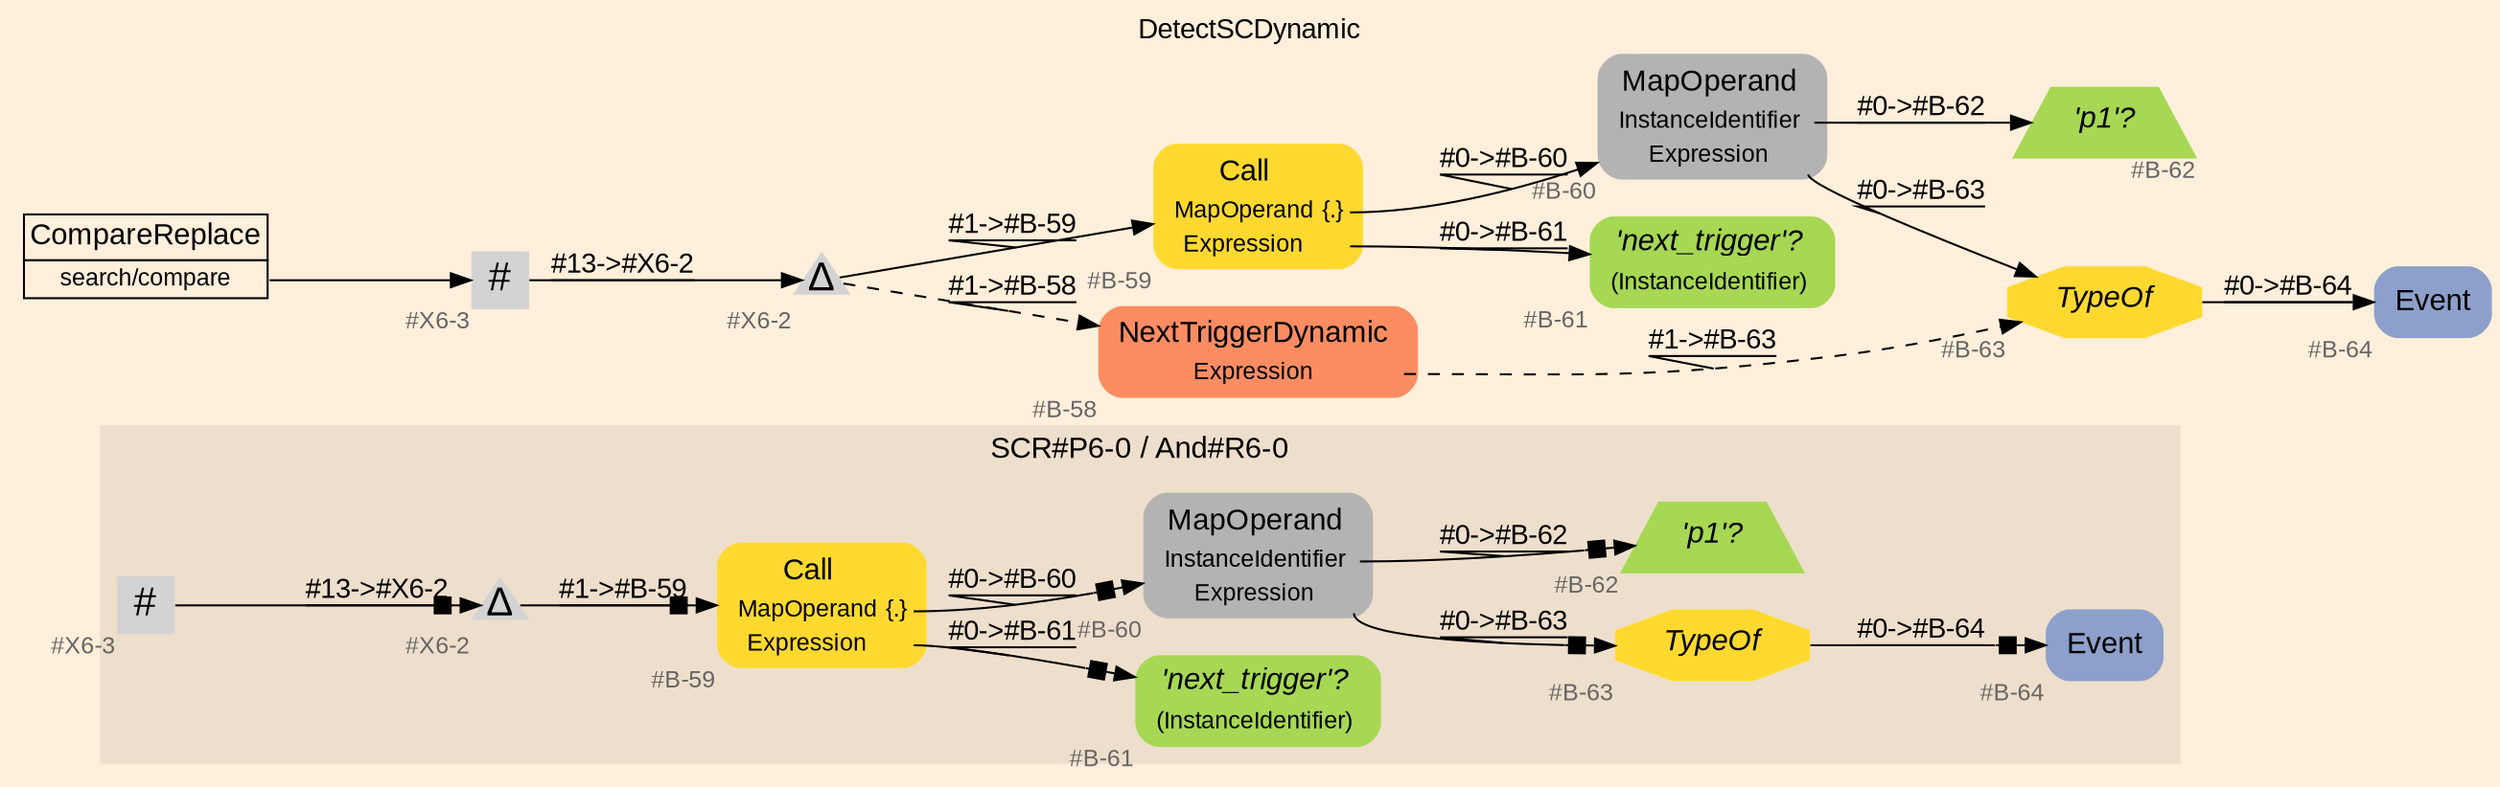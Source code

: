 digraph "DetectSCDynamic" {
label = "DetectSCDynamic"
labelloc = t
graph [
    rankdir = "LR"
    ranksep = 0.3
    bgcolor = antiquewhite1
    color = black
    fontcolor = black
    fontname = "Arial"
];
node [
    fontname = "Arial"
];
edge [
    fontname = "Arial"
];

// -------------------- figure And#R6-0 --------------------
// -------- region And#R6-0 ----------
subgraph "clusterAnd#R6-0" {
    label = "SCR#P6-0 / And#R6-0"
    style = "filled"
    color = antiquewhite2
    fontsize = "15"
    // -------- block And#R6-0/#B-59 ----------
    "And#R6-0/#B-59" [
        fillcolor = "/set28/6"
        xlabel = "#B-59"
        fontsize = "12"
        fontcolor = grey40
        shape = "plaintext"
        label = <<TABLE BORDER="0" CELLBORDER="0" CELLSPACING="0">
         <TR><TD><FONT COLOR="black" POINT-SIZE="15">Call</FONT></TD></TR>
         <TR><TD><FONT COLOR="black" POINT-SIZE="12">MapOperand</FONT></TD><TD PORT="port0"><FONT COLOR="black" POINT-SIZE="12">{.}</FONT></TD></TR>
         <TR><TD><FONT COLOR="black" POINT-SIZE="12">Expression</FONT></TD><TD PORT="port1"></TD></TR>
        </TABLE>>
        style = "rounded,filled"
    ];
    
    // -------- block And#R6-0/#B-60 ----------
    "And#R6-0/#B-60" [
        fillcolor = "/set28/8"
        xlabel = "#B-60"
        fontsize = "12"
        fontcolor = grey40
        shape = "plaintext"
        label = <<TABLE BORDER="0" CELLBORDER="0" CELLSPACING="0">
         <TR><TD><FONT COLOR="black" POINT-SIZE="15">MapOperand</FONT></TD></TR>
         <TR><TD><FONT COLOR="black" POINT-SIZE="12">InstanceIdentifier</FONT></TD><TD PORT="port0"></TD></TR>
         <TR><TD><FONT COLOR="black" POINT-SIZE="12">Expression</FONT></TD><TD PORT="port1"></TD></TR>
        </TABLE>>
        style = "rounded,filled"
    ];
    
    // -------- block And#R6-0/#B-61 ----------
    "And#R6-0/#B-61" [
        fillcolor = "/set28/5"
        xlabel = "#B-61"
        fontsize = "12"
        fontcolor = grey40
        shape = "plaintext"
        label = <<TABLE BORDER="0" CELLBORDER="0" CELLSPACING="0">
         <TR><TD><FONT COLOR="black" POINT-SIZE="15"><I>'next_trigger'?</I></FONT></TD></TR>
         <TR><TD><FONT COLOR="black" POINT-SIZE="12">(InstanceIdentifier)</FONT></TD><TD PORT="port0"></TD></TR>
        </TABLE>>
        style = "rounded,filled"
    ];
    
    // -------- block And#R6-0/#B-62 ----------
    "And#R6-0/#B-62" [
        fillcolor = "/set28/5"
        xlabel = "#B-62"
        fontsize = "12"
        fontcolor = grey40
        shape = "trapezium"
        label = <<FONT COLOR="black" POINT-SIZE="15"><I>'p1'?</I></FONT>>
        style = "filled"
        penwidth = 0.0
    ];
    
    // -------- block And#R6-0/#B-63 ----------
    "And#R6-0/#B-63" [
        fillcolor = "/set28/6"
        xlabel = "#B-63"
        fontsize = "12"
        fontcolor = grey40
        shape = "octagon"
        label = <<FONT COLOR="black" POINT-SIZE="15"><I>TypeOf</I></FONT>>
        style = "filled"
        penwidth = 0.0
    ];
    
    // -------- block And#R6-0/#B-64 ----------
    "And#R6-0/#B-64" [
        fillcolor = "/set28/3"
        xlabel = "#B-64"
        fontsize = "12"
        fontcolor = grey40
        shape = "plaintext"
        label = <<TABLE BORDER="0" CELLBORDER="0" CELLSPACING="0">
         <TR><TD><FONT COLOR="black" POINT-SIZE="15">Event</FONT></TD></TR>
        </TABLE>>
        style = "rounded,filled"
    ];
    
    // -------- block And#R6-0/#X6-2 ----------
    "And#R6-0/#X6-2" [
        xlabel = "#X6-2"
        fontsize = "12"
        fontcolor = grey40
        shape = "triangle"
        label = <<FONT COLOR="black" POINT-SIZE="20">Δ</FONT>>
        style = "filled"
        penwidth = 0.0
        fixedsize = true
        width = 0.4
        height = 0.4
    ];
    
    // -------- block And#R6-0/#X6-3 ----------
    "And#R6-0/#X6-3" [
        xlabel = "#X6-3"
        fontsize = "12"
        fontcolor = grey40
        shape = "square"
        label = <<FONT COLOR="black" POINT-SIZE="20">#</FONT>>
        style = "filled"
        penwidth = 0.0
        fixedsize = true
        width = 0.4
        height = 0.4
    ];
    
}

"And#R6-0/#B-59":port0 -> "And#R6-0/#B-60" [
    arrowhead="normalnonebox"
    label = "#0-&gt;#B-60"
    decorate = true
    color = black
    fontcolor = black
];

"And#R6-0/#B-59":port1 -> "And#R6-0/#B-61" [
    arrowhead="normalnonebox"
    label = "#0-&gt;#B-61"
    decorate = true
    color = black
    fontcolor = black
];

"And#R6-0/#B-60":port0 -> "And#R6-0/#B-62" [
    arrowhead="normalnonebox"
    label = "#0-&gt;#B-62"
    decorate = true
    color = black
    fontcolor = black
];

"And#R6-0/#B-60":port1 -> "And#R6-0/#B-63" [
    arrowhead="normalnonebox"
    label = "#0-&gt;#B-63"
    decorate = true
    color = black
    fontcolor = black
];

"And#R6-0/#B-63" -> "And#R6-0/#B-64" [
    arrowhead="normalnonebox"
    label = "#0-&gt;#B-64"
    decorate = true
    color = black
    fontcolor = black
];

"And#R6-0/#X6-2" -> "And#R6-0/#B-59" [
    arrowhead="normalnonebox"
    label = "#1-&gt;#B-59"
    decorate = true
    color = black
    fontcolor = black
];

"And#R6-0/#X6-3" -> "And#R6-0/#X6-2" [
    arrowhead="normalnonebox"
    label = "#13-&gt;#X6-2"
    decorate = true
    color = black
    fontcolor = black
];


// -------------------- transformation figure --------------------
// -------- block CR#X6-4 ----------
"CR#X6-4" [
    fillcolor = antiquewhite1
    fontsize = "12"
    fontcolor = grey40
    shape = "plaintext"
    label = <<TABLE BORDER="0" CELLBORDER="1" CELLSPACING="0">
     <TR><TD><FONT COLOR="black" POINT-SIZE="15">CompareReplace</FONT></TD></TR>
     <TR><TD PORT="port0"><FONT COLOR="black" POINT-SIZE="12">search/compare</FONT></TD></TR>
    </TABLE>>
    style = "filled"
    color = black
];

// -------- block #X6-3 ----------
"#X6-3" [
    xlabel = "#X6-3"
    fontsize = "12"
    fontcolor = grey40
    shape = "square"
    label = <<FONT COLOR="black" POINT-SIZE="20">#</FONT>>
    style = "filled"
    penwidth = 0.0
    fixedsize = true
    width = 0.4
    height = 0.4
];

// -------- block #X6-2 ----------
"#X6-2" [
    xlabel = "#X6-2"
    fontsize = "12"
    fontcolor = grey40
    shape = "triangle"
    label = <<FONT COLOR="black" POINT-SIZE="20">Δ</FONT>>
    style = "filled"
    penwidth = 0.0
    fixedsize = true
    width = 0.4
    height = 0.4
];

// -------- block #B-59 ----------
"#B-59" [
    fillcolor = "/set28/6"
    xlabel = "#B-59"
    fontsize = "12"
    fontcolor = grey40
    shape = "plaintext"
    label = <<TABLE BORDER="0" CELLBORDER="0" CELLSPACING="0">
     <TR><TD><FONT COLOR="black" POINT-SIZE="15">Call</FONT></TD></TR>
     <TR><TD><FONT COLOR="black" POINT-SIZE="12">MapOperand</FONT></TD><TD PORT="port0"><FONT COLOR="black" POINT-SIZE="12">{.}</FONT></TD></TR>
     <TR><TD><FONT COLOR="black" POINT-SIZE="12">Expression</FONT></TD><TD PORT="port1"></TD></TR>
    </TABLE>>
    style = "rounded,filled"
];

// -------- block #B-60 ----------
"#B-60" [
    fillcolor = "/set28/8"
    xlabel = "#B-60"
    fontsize = "12"
    fontcolor = grey40
    shape = "plaintext"
    label = <<TABLE BORDER="0" CELLBORDER="0" CELLSPACING="0">
     <TR><TD><FONT COLOR="black" POINT-SIZE="15">MapOperand</FONT></TD></TR>
     <TR><TD><FONT COLOR="black" POINT-SIZE="12">InstanceIdentifier</FONT></TD><TD PORT="port0"></TD></TR>
     <TR><TD><FONT COLOR="black" POINT-SIZE="12">Expression</FONT></TD><TD PORT="port1"></TD></TR>
    </TABLE>>
    style = "rounded,filled"
];

// -------- block #B-62 ----------
"#B-62" [
    fillcolor = "/set28/5"
    xlabel = "#B-62"
    fontsize = "12"
    fontcolor = grey40
    shape = "trapezium"
    label = <<FONT COLOR="black" POINT-SIZE="15"><I>'p1'?</I></FONT>>
    style = "filled"
    penwidth = 0.0
];

// -------- block #B-63 ----------
"#B-63" [
    fillcolor = "/set28/6"
    xlabel = "#B-63"
    fontsize = "12"
    fontcolor = grey40
    shape = "octagon"
    label = <<FONT COLOR="black" POINT-SIZE="15"><I>TypeOf</I></FONT>>
    style = "filled"
    penwidth = 0.0
];

// -------- block #B-64 ----------
"#B-64" [
    fillcolor = "/set28/3"
    xlabel = "#B-64"
    fontsize = "12"
    fontcolor = grey40
    shape = "plaintext"
    label = <<TABLE BORDER="0" CELLBORDER="0" CELLSPACING="0">
     <TR><TD><FONT COLOR="black" POINT-SIZE="15">Event</FONT></TD></TR>
    </TABLE>>
    style = "rounded,filled"
];

// -------- block #B-61 ----------
"#B-61" [
    fillcolor = "/set28/5"
    xlabel = "#B-61"
    fontsize = "12"
    fontcolor = grey40
    shape = "plaintext"
    label = <<TABLE BORDER="0" CELLBORDER="0" CELLSPACING="0">
     <TR><TD><FONT COLOR="black" POINT-SIZE="15"><I>'next_trigger'?</I></FONT></TD></TR>
     <TR><TD><FONT COLOR="black" POINT-SIZE="12">(InstanceIdentifier)</FONT></TD><TD PORT="port0"></TD></TR>
    </TABLE>>
    style = "rounded,filled"
];

// -------- block #B-58 ----------
"#B-58" [
    fillcolor = "/set28/2"
    xlabel = "#B-58"
    fontsize = "12"
    fontcolor = grey40
    shape = "plaintext"
    label = <<TABLE BORDER="0" CELLBORDER="0" CELLSPACING="0">
     <TR><TD><FONT COLOR="black" POINT-SIZE="15">NextTriggerDynamic</FONT></TD></TR>
     <TR><TD><FONT COLOR="black" POINT-SIZE="12">Expression</FONT></TD><TD PORT="port0"></TD></TR>
    </TABLE>>
    style = "rounded,filled"
];

"CR#X6-4":port0 -> "#X6-3" [
    label = ""
    decorate = true
    color = black
    fontcolor = black
];

"#X6-3" -> "#X6-2" [
    label = "#13-&gt;#X6-2"
    decorate = true
    color = black
    fontcolor = black
];

"#X6-2" -> "#B-59" [
    label = "#1-&gt;#B-59"
    decorate = true
    color = black
    fontcolor = black
];

"#X6-2" -> "#B-58" [
    style="dashed"
    label = "#1-&gt;#B-58"
    decorate = true
    color = black
    fontcolor = black
];

"#B-59":port0 -> "#B-60" [
    label = "#0-&gt;#B-60"
    decorate = true
    color = black
    fontcolor = black
];

"#B-59":port1 -> "#B-61" [
    label = "#0-&gt;#B-61"
    decorate = true
    color = black
    fontcolor = black
];

"#B-60":port0 -> "#B-62" [
    label = "#0-&gt;#B-62"
    decorate = true
    color = black
    fontcolor = black
];

"#B-60":port1 -> "#B-63" [
    label = "#0-&gt;#B-63"
    decorate = true
    color = black
    fontcolor = black
];

"#B-63" -> "#B-64" [
    label = "#0-&gt;#B-64"
    decorate = true
    color = black
    fontcolor = black
];

"#B-58":port0 -> "#B-63" [
    style="dashed"
    label = "#1-&gt;#B-63"
    decorate = true
    color = black
    fontcolor = black
];


}
